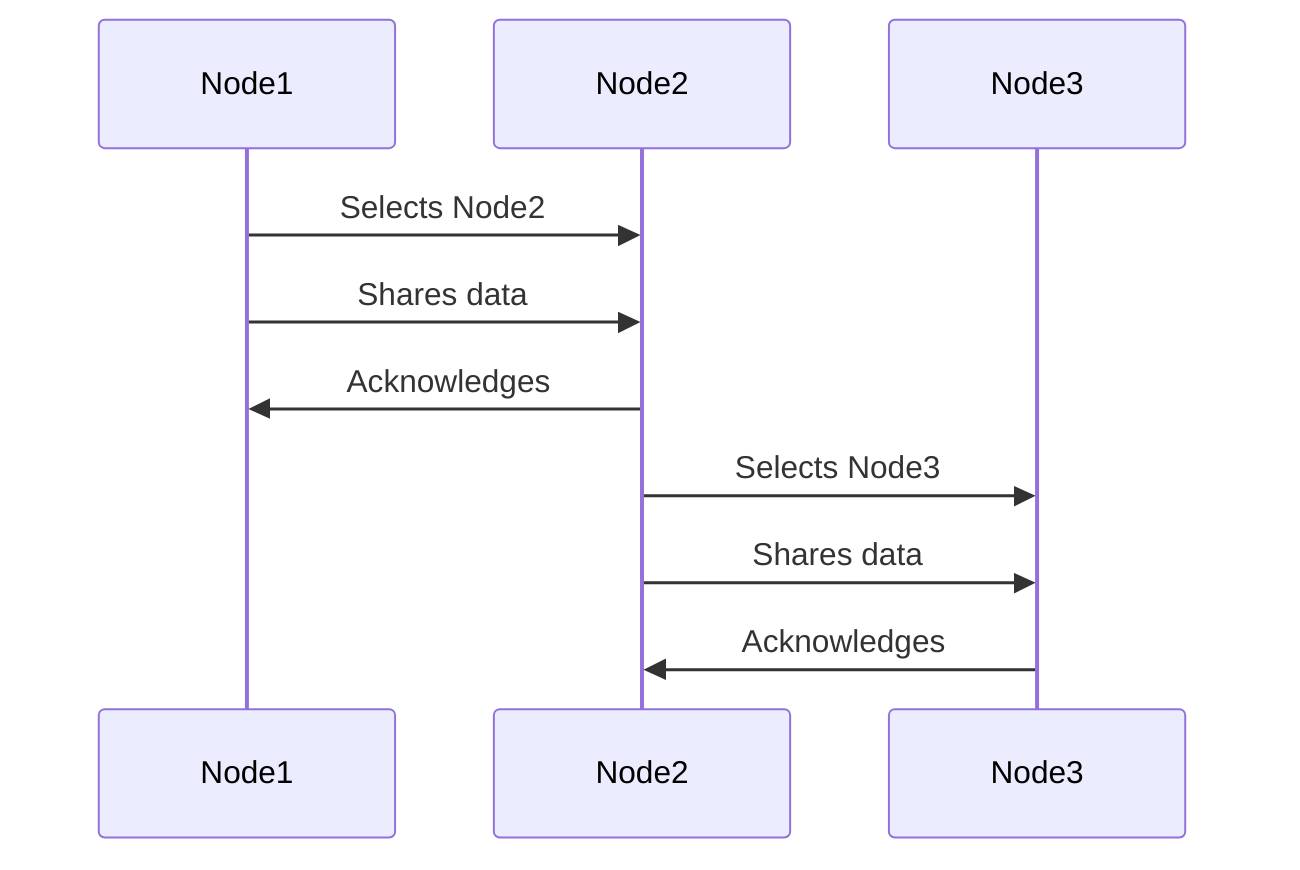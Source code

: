 sequenceDiagram
    participant Node1
    participant Node2
    participant Node3
    Node1->>Node2: Selects Node2
    Node1->>Node2: Shares data
    Node2->>Node1: Acknowledges
    Node2->>Node3: Selects Node3
    Node2->>Node3: Shares data
    Node3->>Node2: Acknowledges